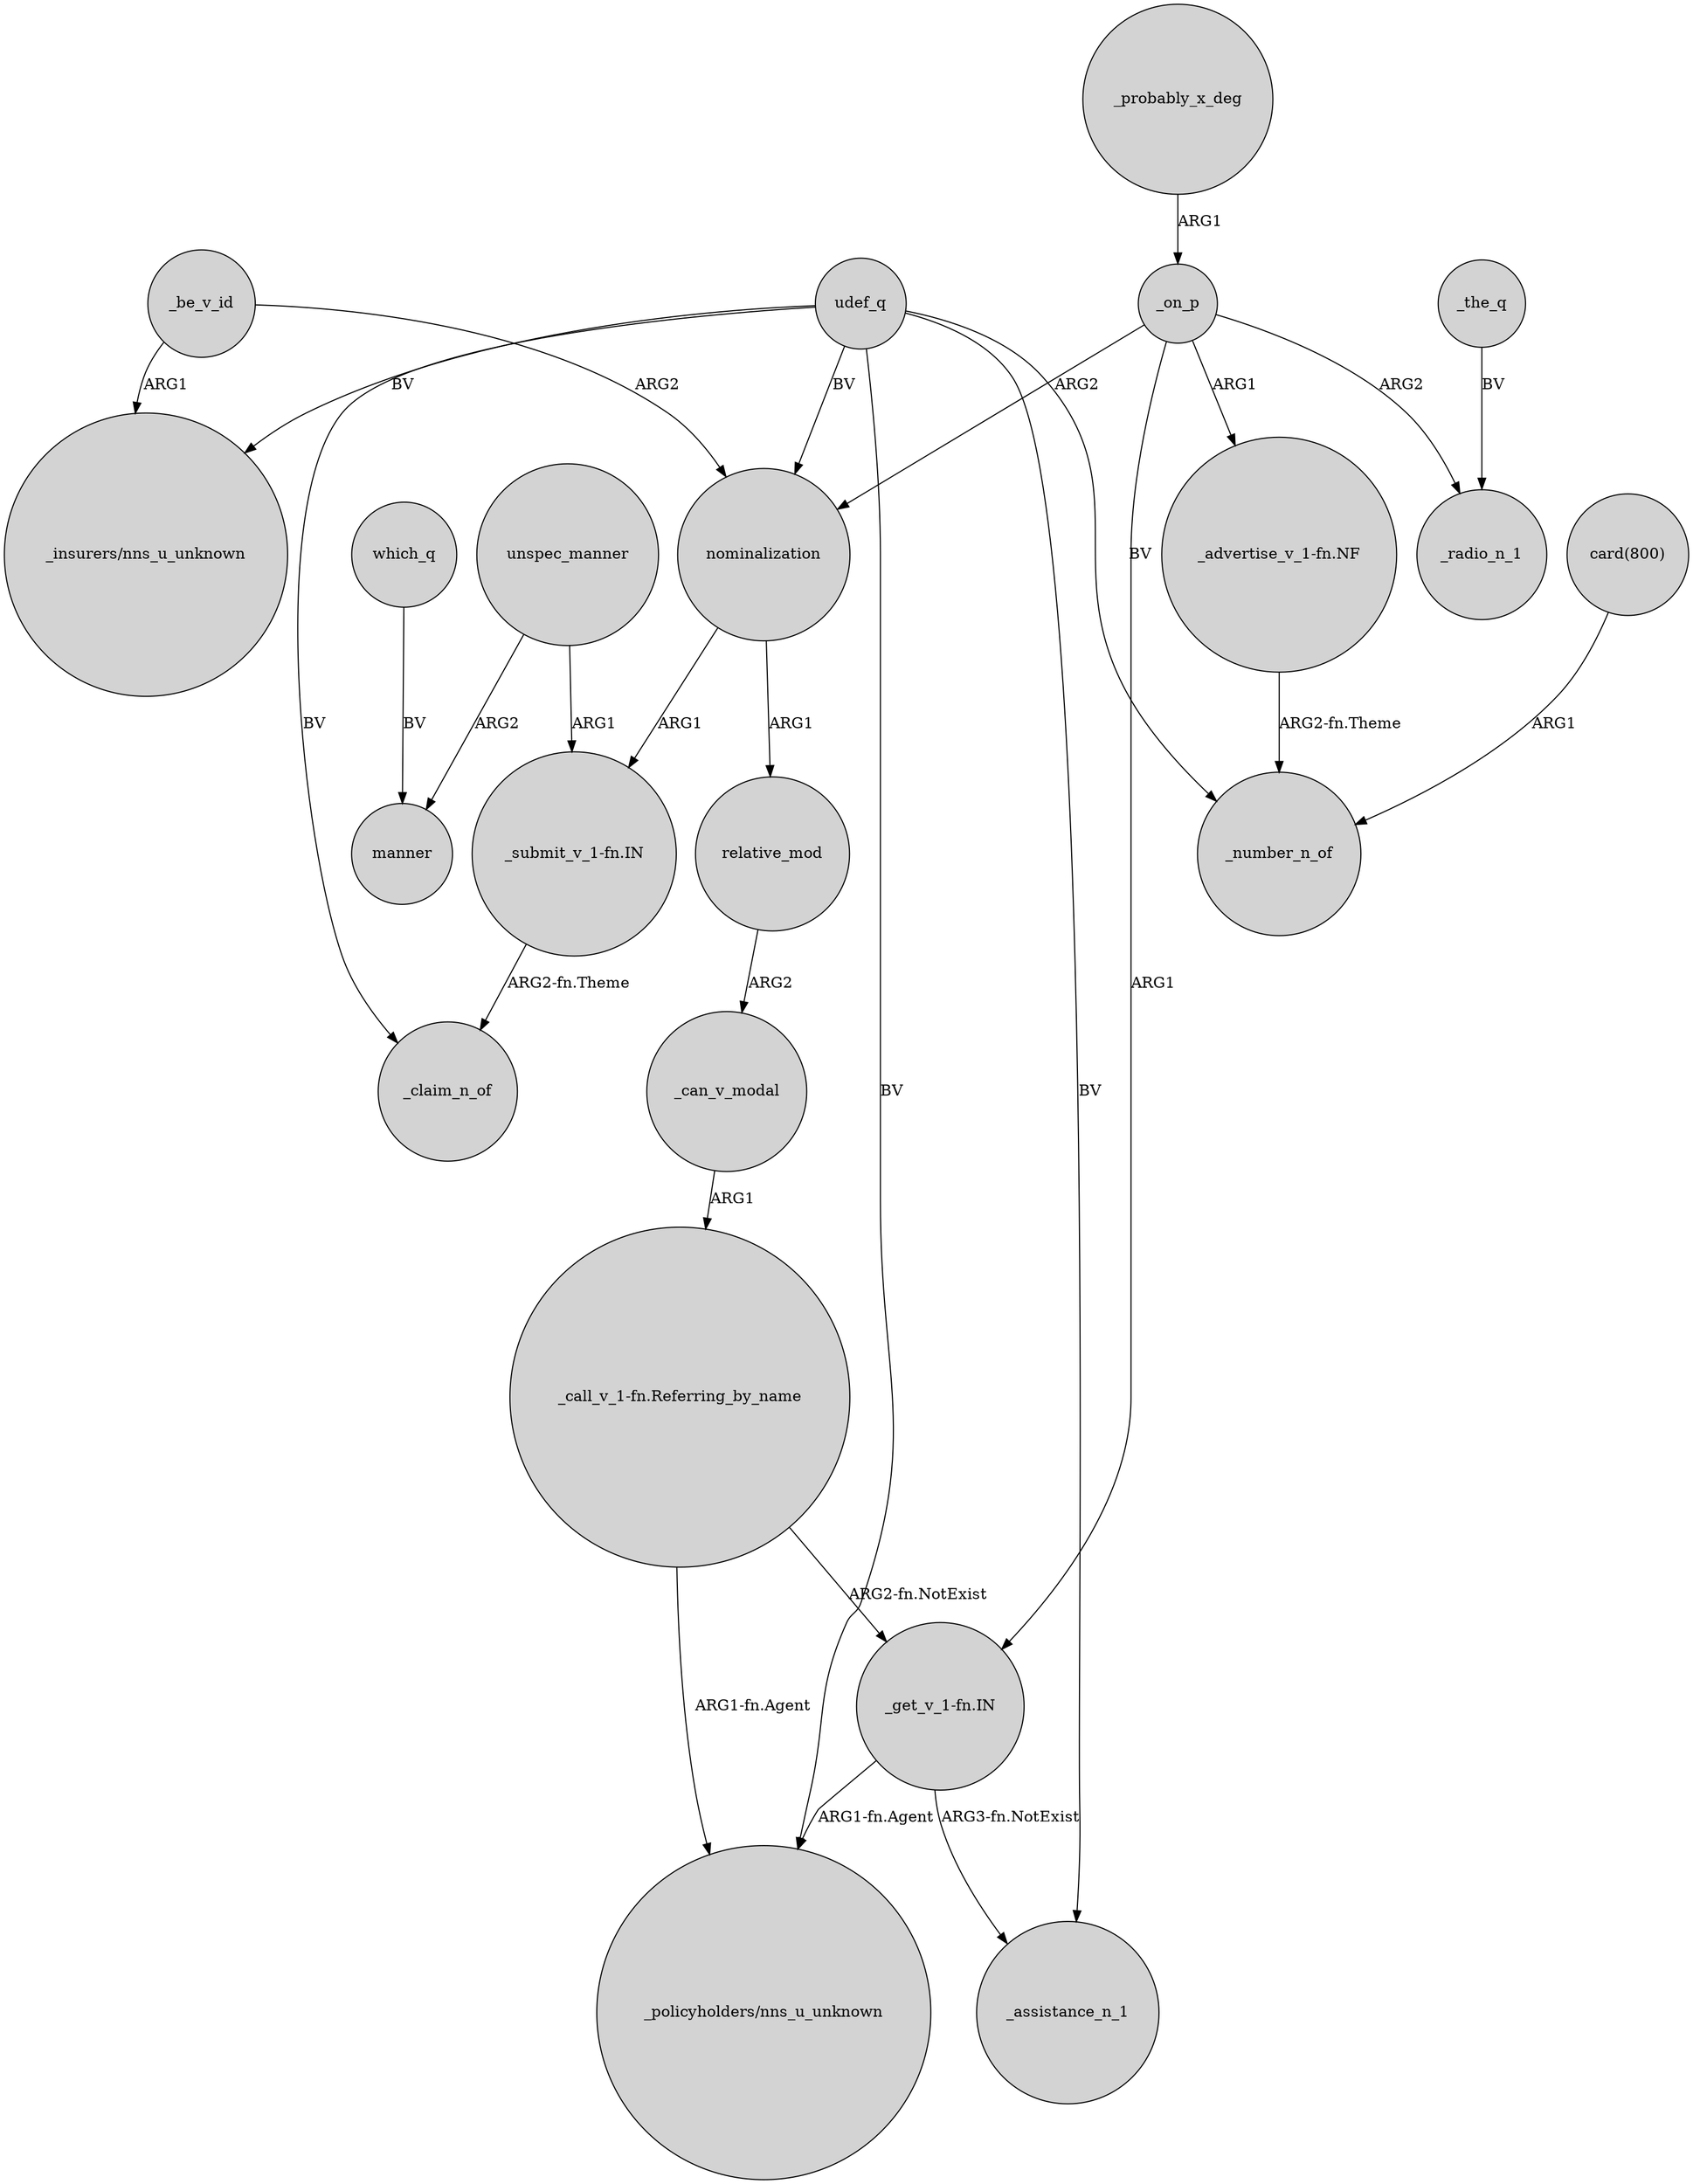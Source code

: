 digraph {
	node [shape=circle style=filled]
	"_call_v_1-fn.Referring_by_name" -> "_get_v_1-fn.IN" [label="ARG2-fn.NotExist"]
	udef_q -> _number_n_of [label=BV]
	"_submit_v_1-fn.IN" -> _claim_n_of [label="ARG2-fn.Theme"]
	unspec_manner -> "_submit_v_1-fn.IN" [label=ARG1]
	_on_p -> "_advertise_v_1-fn.NF" [label=ARG1]
	"_get_v_1-fn.IN" -> "_policyholders/nns_u_unknown" [label="ARG1-fn.Agent"]
	_on_p -> nominalization [label=ARG2]
	"_get_v_1-fn.IN" -> _assistance_n_1 [label="ARG3-fn.NotExist"]
	nominalization -> "_submit_v_1-fn.IN" [label=ARG1]
	"_advertise_v_1-fn.NF" -> _number_n_of [label="ARG2-fn.Theme"]
	_on_p -> _radio_n_1 [label=ARG2]
	which_q -> manner [label=BV]
	_be_v_id -> "_insurers/nns_u_unknown" [label=ARG1]
	_on_p -> "_get_v_1-fn.IN" [label=ARG1]
	relative_mod -> _can_v_modal [label=ARG2]
	udef_q -> _assistance_n_1 [label=BV]
	_can_v_modal -> "_call_v_1-fn.Referring_by_name" [label=ARG1]
	"card(800)" -> _number_n_of [label=ARG1]
	"_call_v_1-fn.Referring_by_name" -> "_policyholders/nns_u_unknown" [label="ARG1-fn.Agent"]
	_be_v_id -> nominalization [label=ARG2]
	_probably_x_deg -> _on_p [label=ARG1]
	udef_q -> nominalization [label=BV]
	udef_q -> "_policyholders/nns_u_unknown" [label=BV]
	udef_q -> "_insurers/nns_u_unknown" [label=BV]
	nominalization -> relative_mod [label=ARG1]
	udef_q -> _claim_n_of [label=BV]
	_the_q -> _radio_n_1 [label=BV]
	unspec_manner -> manner [label=ARG2]
}
